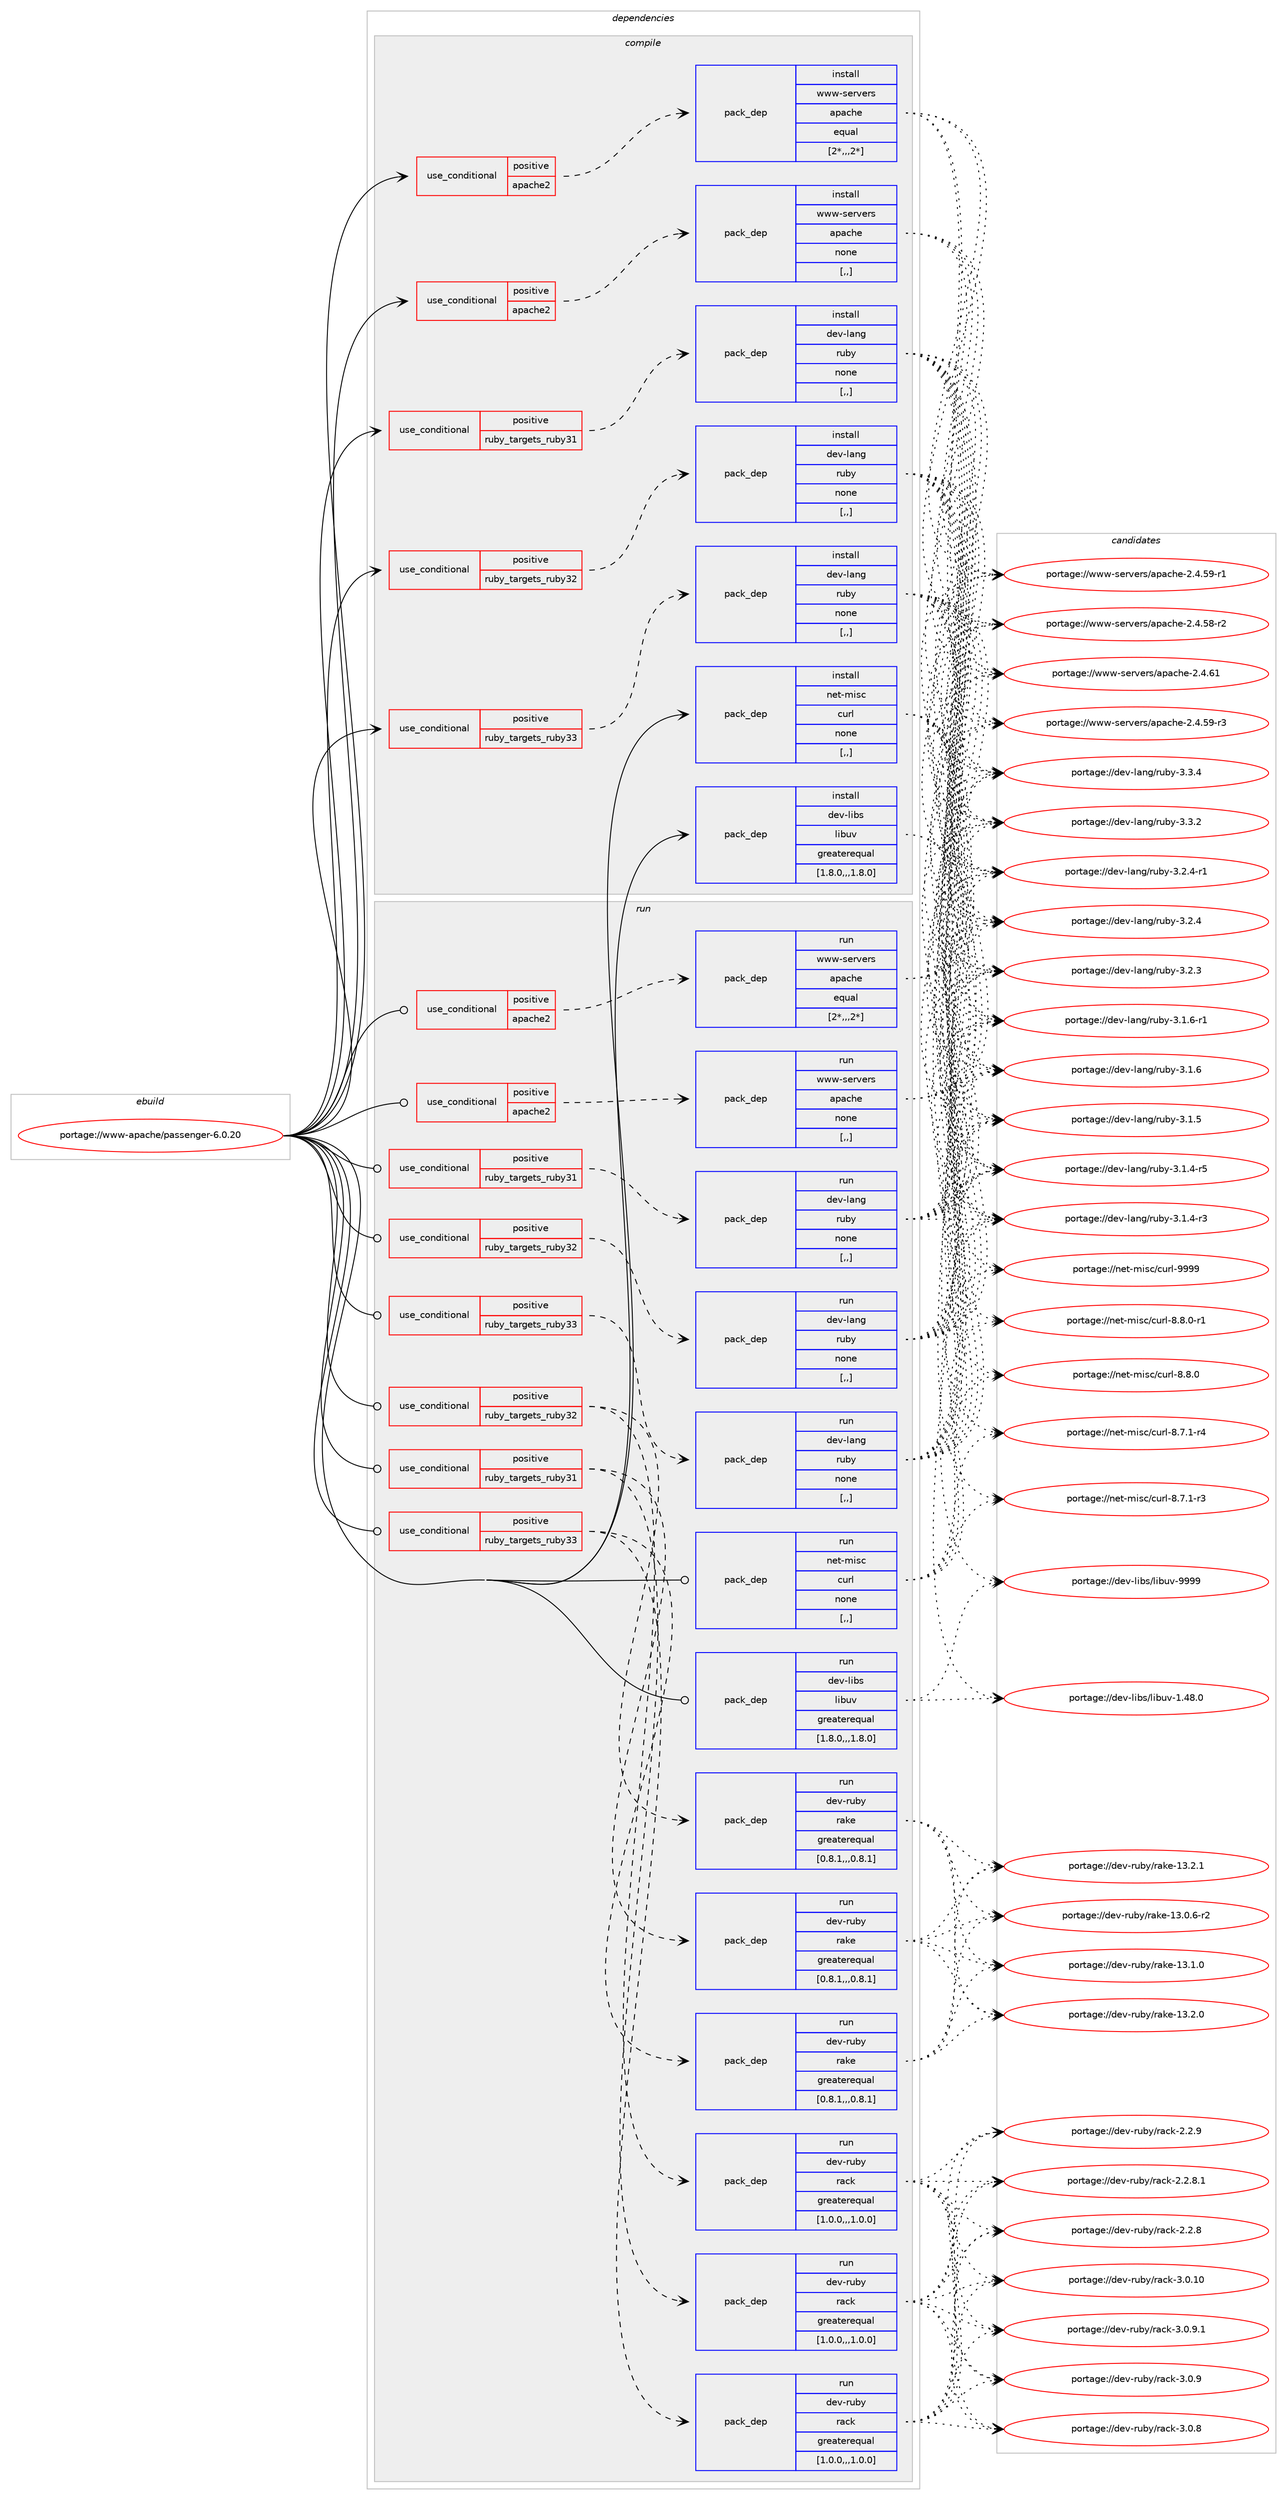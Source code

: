 digraph prolog {

# *************
# Graph options
# *************

newrank=true;
concentrate=true;
compound=true;
graph [rankdir=LR,fontname=Helvetica,fontsize=10,ranksep=1.5];#, ranksep=2.5, nodesep=0.2];
edge  [arrowhead=vee];
node  [fontname=Helvetica,fontsize=10];

# **********
# The ebuild
# **********

subgraph cluster_leftcol {
color=gray;
label=<<i>ebuild</i>>;
id [label="portage://www-apache/passenger-6.0.20", color=red, width=4, href="../www-apache/passenger-6.0.20.svg"];
}

# ****************
# The dependencies
# ****************

subgraph cluster_midcol {
color=gray;
label=<<i>dependencies</i>>;
subgraph cluster_compile {
fillcolor="#eeeeee";
style=filled;
label=<<i>compile</i>>;
subgraph cond118125 {
dependency443407 [label=<<TABLE BORDER="0" CELLBORDER="1" CELLSPACING="0" CELLPADDING="4"><TR><TD ROWSPAN="3" CELLPADDING="10">use_conditional</TD></TR><TR><TD>positive</TD></TR><TR><TD>apache2</TD></TR></TABLE>>, shape=none, color=red];
subgraph pack322036 {
dependency443408 [label=<<TABLE BORDER="0" CELLBORDER="1" CELLSPACING="0" CELLPADDING="4" WIDTH="220"><TR><TD ROWSPAN="6" CELLPADDING="30">pack_dep</TD></TR><TR><TD WIDTH="110">install</TD></TR><TR><TD>www-servers</TD></TR><TR><TD>apache</TD></TR><TR><TD>equal</TD></TR><TR><TD>[2*,,,2*]</TD></TR></TABLE>>, shape=none, color=blue];
}
dependency443407:e -> dependency443408:w [weight=20,style="dashed",arrowhead="vee"];
}
id:e -> dependency443407:w [weight=20,style="solid",arrowhead="vee"];
subgraph cond118126 {
dependency443409 [label=<<TABLE BORDER="0" CELLBORDER="1" CELLSPACING="0" CELLPADDING="4"><TR><TD ROWSPAN="3" CELLPADDING="10">use_conditional</TD></TR><TR><TD>positive</TD></TR><TR><TD>apache2</TD></TR></TABLE>>, shape=none, color=red];
subgraph pack322037 {
dependency443410 [label=<<TABLE BORDER="0" CELLBORDER="1" CELLSPACING="0" CELLPADDING="4" WIDTH="220"><TR><TD ROWSPAN="6" CELLPADDING="30">pack_dep</TD></TR><TR><TD WIDTH="110">install</TD></TR><TR><TD>www-servers</TD></TR><TR><TD>apache</TD></TR><TR><TD>none</TD></TR><TR><TD>[,,]</TD></TR></TABLE>>, shape=none, color=blue];
}
dependency443409:e -> dependency443410:w [weight=20,style="dashed",arrowhead="vee"];
}
id:e -> dependency443409:w [weight=20,style="solid",arrowhead="vee"];
subgraph cond118127 {
dependency443411 [label=<<TABLE BORDER="0" CELLBORDER="1" CELLSPACING="0" CELLPADDING="4"><TR><TD ROWSPAN="3" CELLPADDING="10">use_conditional</TD></TR><TR><TD>positive</TD></TR><TR><TD>ruby_targets_ruby31</TD></TR></TABLE>>, shape=none, color=red];
subgraph pack322038 {
dependency443412 [label=<<TABLE BORDER="0" CELLBORDER="1" CELLSPACING="0" CELLPADDING="4" WIDTH="220"><TR><TD ROWSPAN="6" CELLPADDING="30">pack_dep</TD></TR><TR><TD WIDTH="110">install</TD></TR><TR><TD>dev-lang</TD></TR><TR><TD>ruby</TD></TR><TR><TD>none</TD></TR><TR><TD>[,,]</TD></TR></TABLE>>, shape=none, color=blue];
}
dependency443411:e -> dependency443412:w [weight=20,style="dashed",arrowhead="vee"];
}
id:e -> dependency443411:w [weight=20,style="solid",arrowhead="vee"];
subgraph cond118128 {
dependency443413 [label=<<TABLE BORDER="0" CELLBORDER="1" CELLSPACING="0" CELLPADDING="4"><TR><TD ROWSPAN="3" CELLPADDING="10">use_conditional</TD></TR><TR><TD>positive</TD></TR><TR><TD>ruby_targets_ruby32</TD></TR></TABLE>>, shape=none, color=red];
subgraph pack322039 {
dependency443414 [label=<<TABLE BORDER="0" CELLBORDER="1" CELLSPACING="0" CELLPADDING="4" WIDTH="220"><TR><TD ROWSPAN="6" CELLPADDING="30">pack_dep</TD></TR><TR><TD WIDTH="110">install</TD></TR><TR><TD>dev-lang</TD></TR><TR><TD>ruby</TD></TR><TR><TD>none</TD></TR><TR><TD>[,,]</TD></TR></TABLE>>, shape=none, color=blue];
}
dependency443413:e -> dependency443414:w [weight=20,style="dashed",arrowhead="vee"];
}
id:e -> dependency443413:w [weight=20,style="solid",arrowhead="vee"];
subgraph cond118129 {
dependency443415 [label=<<TABLE BORDER="0" CELLBORDER="1" CELLSPACING="0" CELLPADDING="4"><TR><TD ROWSPAN="3" CELLPADDING="10">use_conditional</TD></TR><TR><TD>positive</TD></TR><TR><TD>ruby_targets_ruby33</TD></TR></TABLE>>, shape=none, color=red];
subgraph pack322040 {
dependency443416 [label=<<TABLE BORDER="0" CELLBORDER="1" CELLSPACING="0" CELLPADDING="4" WIDTH="220"><TR><TD ROWSPAN="6" CELLPADDING="30">pack_dep</TD></TR><TR><TD WIDTH="110">install</TD></TR><TR><TD>dev-lang</TD></TR><TR><TD>ruby</TD></TR><TR><TD>none</TD></TR><TR><TD>[,,]</TD></TR></TABLE>>, shape=none, color=blue];
}
dependency443415:e -> dependency443416:w [weight=20,style="dashed",arrowhead="vee"];
}
id:e -> dependency443415:w [weight=20,style="solid",arrowhead="vee"];
subgraph pack322041 {
dependency443417 [label=<<TABLE BORDER="0" CELLBORDER="1" CELLSPACING="0" CELLPADDING="4" WIDTH="220"><TR><TD ROWSPAN="6" CELLPADDING="30">pack_dep</TD></TR><TR><TD WIDTH="110">install</TD></TR><TR><TD>dev-libs</TD></TR><TR><TD>libuv</TD></TR><TR><TD>greaterequal</TD></TR><TR><TD>[1.8.0,,,1.8.0]</TD></TR></TABLE>>, shape=none, color=blue];
}
id:e -> dependency443417:w [weight=20,style="solid",arrowhead="vee"];
subgraph pack322042 {
dependency443418 [label=<<TABLE BORDER="0" CELLBORDER="1" CELLSPACING="0" CELLPADDING="4" WIDTH="220"><TR><TD ROWSPAN="6" CELLPADDING="30">pack_dep</TD></TR><TR><TD WIDTH="110">install</TD></TR><TR><TD>net-misc</TD></TR><TR><TD>curl</TD></TR><TR><TD>none</TD></TR><TR><TD>[,,]</TD></TR></TABLE>>, shape=none, color=blue];
}
id:e -> dependency443418:w [weight=20,style="solid",arrowhead="vee"];
}
subgraph cluster_compileandrun {
fillcolor="#eeeeee";
style=filled;
label=<<i>compile and run</i>>;
}
subgraph cluster_run {
fillcolor="#eeeeee";
style=filled;
label=<<i>run</i>>;
subgraph cond118130 {
dependency443419 [label=<<TABLE BORDER="0" CELLBORDER="1" CELLSPACING="0" CELLPADDING="4"><TR><TD ROWSPAN="3" CELLPADDING="10">use_conditional</TD></TR><TR><TD>positive</TD></TR><TR><TD>apache2</TD></TR></TABLE>>, shape=none, color=red];
subgraph pack322043 {
dependency443420 [label=<<TABLE BORDER="0" CELLBORDER="1" CELLSPACING="0" CELLPADDING="4" WIDTH="220"><TR><TD ROWSPAN="6" CELLPADDING="30">pack_dep</TD></TR><TR><TD WIDTH="110">run</TD></TR><TR><TD>www-servers</TD></TR><TR><TD>apache</TD></TR><TR><TD>equal</TD></TR><TR><TD>[2*,,,2*]</TD></TR></TABLE>>, shape=none, color=blue];
}
dependency443419:e -> dependency443420:w [weight=20,style="dashed",arrowhead="vee"];
}
id:e -> dependency443419:w [weight=20,style="solid",arrowhead="odot"];
subgraph cond118131 {
dependency443421 [label=<<TABLE BORDER="0" CELLBORDER="1" CELLSPACING="0" CELLPADDING="4"><TR><TD ROWSPAN="3" CELLPADDING="10">use_conditional</TD></TR><TR><TD>positive</TD></TR><TR><TD>apache2</TD></TR></TABLE>>, shape=none, color=red];
subgraph pack322044 {
dependency443422 [label=<<TABLE BORDER="0" CELLBORDER="1" CELLSPACING="0" CELLPADDING="4" WIDTH="220"><TR><TD ROWSPAN="6" CELLPADDING="30">pack_dep</TD></TR><TR><TD WIDTH="110">run</TD></TR><TR><TD>www-servers</TD></TR><TR><TD>apache</TD></TR><TR><TD>none</TD></TR><TR><TD>[,,]</TD></TR></TABLE>>, shape=none, color=blue];
}
dependency443421:e -> dependency443422:w [weight=20,style="dashed",arrowhead="vee"];
}
id:e -> dependency443421:w [weight=20,style="solid",arrowhead="odot"];
subgraph cond118132 {
dependency443423 [label=<<TABLE BORDER="0" CELLBORDER="1" CELLSPACING="0" CELLPADDING="4"><TR><TD ROWSPAN="3" CELLPADDING="10">use_conditional</TD></TR><TR><TD>positive</TD></TR><TR><TD>ruby_targets_ruby31</TD></TR></TABLE>>, shape=none, color=red];
subgraph pack322045 {
dependency443424 [label=<<TABLE BORDER="0" CELLBORDER="1" CELLSPACING="0" CELLPADDING="4" WIDTH="220"><TR><TD ROWSPAN="6" CELLPADDING="30">pack_dep</TD></TR><TR><TD WIDTH="110">run</TD></TR><TR><TD>dev-lang</TD></TR><TR><TD>ruby</TD></TR><TR><TD>none</TD></TR><TR><TD>[,,]</TD></TR></TABLE>>, shape=none, color=blue];
}
dependency443423:e -> dependency443424:w [weight=20,style="dashed",arrowhead="vee"];
}
id:e -> dependency443423:w [weight=20,style="solid",arrowhead="odot"];
subgraph cond118133 {
dependency443425 [label=<<TABLE BORDER="0" CELLBORDER="1" CELLSPACING="0" CELLPADDING="4"><TR><TD ROWSPAN="3" CELLPADDING="10">use_conditional</TD></TR><TR><TD>positive</TD></TR><TR><TD>ruby_targets_ruby31</TD></TR></TABLE>>, shape=none, color=red];
subgraph pack322046 {
dependency443426 [label=<<TABLE BORDER="0" CELLBORDER="1" CELLSPACING="0" CELLPADDING="4" WIDTH="220"><TR><TD ROWSPAN="6" CELLPADDING="30">pack_dep</TD></TR><TR><TD WIDTH="110">run</TD></TR><TR><TD>dev-ruby</TD></TR><TR><TD>rack</TD></TR><TR><TD>greaterequal</TD></TR><TR><TD>[1.0.0,,,1.0.0]</TD></TR></TABLE>>, shape=none, color=blue];
}
dependency443425:e -> dependency443426:w [weight=20,style="dashed",arrowhead="vee"];
subgraph pack322047 {
dependency443427 [label=<<TABLE BORDER="0" CELLBORDER="1" CELLSPACING="0" CELLPADDING="4" WIDTH="220"><TR><TD ROWSPAN="6" CELLPADDING="30">pack_dep</TD></TR><TR><TD WIDTH="110">run</TD></TR><TR><TD>dev-ruby</TD></TR><TR><TD>rake</TD></TR><TR><TD>greaterequal</TD></TR><TR><TD>[0.8.1,,,0.8.1]</TD></TR></TABLE>>, shape=none, color=blue];
}
dependency443425:e -> dependency443427:w [weight=20,style="dashed",arrowhead="vee"];
}
id:e -> dependency443425:w [weight=20,style="solid",arrowhead="odot"];
subgraph cond118134 {
dependency443428 [label=<<TABLE BORDER="0" CELLBORDER="1" CELLSPACING="0" CELLPADDING="4"><TR><TD ROWSPAN="3" CELLPADDING="10">use_conditional</TD></TR><TR><TD>positive</TD></TR><TR><TD>ruby_targets_ruby32</TD></TR></TABLE>>, shape=none, color=red];
subgraph pack322048 {
dependency443429 [label=<<TABLE BORDER="0" CELLBORDER="1" CELLSPACING="0" CELLPADDING="4" WIDTH="220"><TR><TD ROWSPAN="6" CELLPADDING="30">pack_dep</TD></TR><TR><TD WIDTH="110">run</TD></TR><TR><TD>dev-lang</TD></TR><TR><TD>ruby</TD></TR><TR><TD>none</TD></TR><TR><TD>[,,]</TD></TR></TABLE>>, shape=none, color=blue];
}
dependency443428:e -> dependency443429:w [weight=20,style="dashed",arrowhead="vee"];
}
id:e -> dependency443428:w [weight=20,style="solid",arrowhead="odot"];
subgraph cond118135 {
dependency443430 [label=<<TABLE BORDER="0" CELLBORDER="1" CELLSPACING="0" CELLPADDING="4"><TR><TD ROWSPAN="3" CELLPADDING="10">use_conditional</TD></TR><TR><TD>positive</TD></TR><TR><TD>ruby_targets_ruby32</TD></TR></TABLE>>, shape=none, color=red];
subgraph pack322049 {
dependency443431 [label=<<TABLE BORDER="0" CELLBORDER="1" CELLSPACING="0" CELLPADDING="4" WIDTH="220"><TR><TD ROWSPAN="6" CELLPADDING="30">pack_dep</TD></TR><TR><TD WIDTH="110">run</TD></TR><TR><TD>dev-ruby</TD></TR><TR><TD>rack</TD></TR><TR><TD>greaterequal</TD></TR><TR><TD>[1.0.0,,,1.0.0]</TD></TR></TABLE>>, shape=none, color=blue];
}
dependency443430:e -> dependency443431:w [weight=20,style="dashed",arrowhead="vee"];
subgraph pack322050 {
dependency443432 [label=<<TABLE BORDER="0" CELLBORDER="1" CELLSPACING="0" CELLPADDING="4" WIDTH="220"><TR><TD ROWSPAN="6" CELLPADDING="30">pack_dep</TD></TR><TR><TD WIDTH="110">run</TD></TR><TR><TD>dev-ruby</TD></TR><TR><TD>rake</TD></TR><TR><TD>greaterequal</TD></TR><TR><TD>[0.8.1,,,0.8.1]</TD></TR></TABLE>>, shape=none, color=blue];
}
dependency443430:e -> dependency443432:w [weight=20,style="dashed",arrowhead="vee"];
}
id:e -> dependency443430:w [weight=20,style="solid",arrowhead="odot"];
subgraph cond118136 {
dependency443433 [label=<<TABLE BORDER="0" CELLBORDER="1" CELLSPACING="0" CELLPADDING="4"><TR><TD ROWSPAN="3" CELLPADDING="10">use_conditional</TD></TR><TR><TD>positive</TD></TR><TR><TD>ruby_targets_ruby33</TD></TR></TABLE>>, shape=none, color=red];
subgraph pack322051 {
dependency443434 [label=<<TABLE BORDER="0" CELLBORDER="1" CELLSPACING="0" CELLPADDING="4" WIDTH="220"><TR><TD ROWSPAN="6" CELLPADDING="30">pack_dep</TD></TR><TR><TD WIDTH="110">run</TD></TR><TR><TD>dev-lang</TD></TR><TR><TD>ruby</TD></TR><TR><TD>none</TD></TR><TR><TD>[,,]</TD></TR></TABLE>>, shape=none, color=blue];
}
dependency443433:e -> dependency443434:w [weight=20,style="dashed",arrowhead="vee"];
}
id:e -> dependency443433:w [weight=20,style="solid",arrowhead="odot"];
subgraph cond118137 {
dependency443435 [label=<<TABLE BORDER="0" CELLBORDER="1" CELLSPACING="0" CELLPADDING="4"><TR><TD ROWSPAN="3" CELLPADDING="10">use_conditional</TD></TR><TR><TD>positive</TD></TR><TR><TD>ruby_targets_ruby33</TD></TR></TABLE>>, shape=none, color=red];
subgraph pack322052 {
dependency443436 [label=<<TABLE BORDER="0" CELLBORDER="1" CELLSPACING="0" CELLPADDING="4" WIDTH="220"><TR><TD ROWSPAN="6" CELLPADDING="30">pack_dep</TD></TR><TR><TD WIDTH="110">run</TD></TR><TR><TD>dev-ruby</TD></TR><TR><TD>rack</TD></TR><TR><TD>greaterequal</TD></TR><TR><TD>[1.0.0,,,1.0.0]</TD></TR></TABLE>>, shape=none, color=blue];
}
dependency443435:e -> dependency443436:w [weight=20,style="dashed",arrowhead="vee"];
subgraph pack322053 {
dependency443437 [label=<<TABLE BORDER="0" CELLBORDER="1" CELLSPACING="0" CELLPADDING="4" WIDTH="220"><TR><TD ROWSPAN="6" CELLPADDING="30">pack_dep</TD></TR><TR><TD WIDTH="110">run</TD></TR><TR><TD>dev-ruby</TD></TR><TR><TD>rake</TD></TR><TR><TD>greaterequal</TD></TR><TR><TD>[0.8.1,,,0.8.1]</TD></TR></TABLE>>, shape=none, color=blue];
}
dependency443435:e -> dependency443437:w [weight=20,style="dashed",arrowhead="vee"];
}
id:e -> dependency443435:w [weight=20,style="solid",arrowhead="odot"];
subgraph pack322054 {
dependency443438 [label=<<TABLE BORDER="0" CELLBORDER="1" CELLSPACING="0" CELLPADDING="4" WIDTH="220"><TR><TD ROWSPAN="6" CELLPADDING="30">pack_dep</TD></TR><TR><TD WIDTH="110">run</TD></TR><TR><TD>dev-libs</TD></TR><TR><TD>libuv</TD></TR><TR><TD>greaterequal</TD></TR><TR><TD>[1.8.0,,,1.8.0]</TD></TR></TABLE>>, shape=none, color=blue];
}
id:e -> dependency443438:w [weight=20,style="solid",arrowhead="odot"];
subgraph pack322055 {
dependency443439 [label=<<TABLE BORDER="0" CELLBORDER="1" CELLSPACING="0" CELLPADDING="4" WIDTH="220"><TR><TD ROWSPAN="6" CELLPADDING="30">pack_dep</TD></TR><TR><TD WIDTH="110">run</TD></TR><TR><TD>net-misc</TD></TR><TR><TD>curl</TD></TR><TR><TD>none</TD></TR><TR><TD>[,,]</TD></TR></TABLE>>, shape=none, color=blue];
}
id:e -> dependency443439:w [weight=20,style="solid",arrowhead="odot"];
}
}

# **************
# The candidates
# **************

subgraph cluster_choices {
rank=same;
color=gray;
label=<<i>candidates</i>>;

subgraph choice322036 {
color=black;
nodesep=1;
choice119119119451151011141181011141154797112979910410145504652465449 [label="portage://www-servers/apache-2.4.61", color=red, width=4,href="../www-servers/apache-2.4.61.svg"];
choice1191191194511510111411810111411547971129799104101455046524653574511451 [label="portage://www-servers/apache-2.4.59-r3", color=red, width=4,href="../www-servers/apache-2.4.59-r3.svg"];
choice1191191194511510111411810111411547971129799104101455046524653574511449 [label="portage://www-servers/apache-2.4.59-r1", color=red, width=4,href="../www-servers/apache-2.4.59-r1.svg"];
choice1191191194511510111411810111411547971129799104101455046524653564511450 [label="portage://www-servers/apache-2.4.58-r2", color=red, width=4,href="../www-servers/apache-2.4.58-r2.svg"];
dependency443408:e -> choice119119119451151011141181011141154797112979910410145504652465449:w [style=dotted,weight="100"];
dependency443408:e -> choice1191191194511510111411810111411547971129799104101455046524653574511451:w [style=dotted,weight="100"];
dependency443408:e -> choice1191191194511510111411810111411547971129799104101455046524653574511449:w [style=dotted,weight="100"];
dependency443408:e -> choice1191191194511510111411810111411547971129799104101455046524653564511450:w [style=dotted,weight="100"];
}
subgraph choice322037 {
color=black;
nodesep=1;
choice119119119451151011141181011141154797112979910410145504652465449 [label="portage://www-servers/apache-2.4.61", color=red, width=4,href="../www-servers/apache-2.4.61.svg"];
choice1191191194511510111411810111411547971129799104101455046524653574511451 [label="portage://www-servers/apache-2.4.59-r3", color=red, width=4,href="../www-servers/apache-2.4.59-r3.svg"];
choice1191191194511510111411810111411547971129799104101455046524653574511449 [label="portage://www-servers/apache-2.4.59-r1", color=red, width=4,href="../www-servers/apache-2.4.59-r1.svg"];
choice1191191194511510111411810111411547971129799104101455046524653564511450 [label="portage://www-servers/apache-2.4.58-r2", color=red, width=4,href="../www-servers/apache-2.4.58-r2.svg"];
dependency443410:e -> choice119119119451151011141181011141154797112979910410145504652465449:w [style=dotted,weight="100"];
dependency443410:e -> choice1191191194511510111411810111411547971129799104101455046524653574511451:w [style=dotted,weight="100"];
dependency443410:e -> choice1191191194511510111411810111411547971129799104101455046524653574511449:w [style=dotted,weight="100"];
dependency443410:e -> choice1191191194511510111411810111411547971129799104101455046524653564511450:w [style=dotted,weight="100"];
}
subgraph choice322038 {
color=black;
nodesep=1;
choice10010111845108971101034711411798121455146514652 [label="portage://dev-lang/ruby-3.3.4", color=red, width=4,href="../dev-lang/ruby-3.3.4.svg"];
choice10010111845108971101034711411798121455146514650 [label="portage://dev-lang/ruby-3.3.2", color=red, width=4,href="../dev-lang/ruby-3.3.2.svg"];
choice100101118451089711010347114117981214551465046524511449 [label="portage://dev-lang/ruby-3.2.4-r1", color=red, width=4,href="../dev-lang/ruby-3.2.4-r1.svg"];
choice10010111845108971101034711411798121455146504652 [label="portage://dev-lang/ruby-3.2.4", color=red, width=4,href="../dev-lang/ruby-3.2.4.svg"];
choice10010111845108971101034711411798121455146504651 [label="portage://dev-lang/ruby-3.2.3", color=red, width=4,href="../dev-lang/ruby-3.2.3.svg"];
choice100101118451089711010347114117981214551464946544511449 [label="portage://dev-lang/ruby-3.1.6-r1", color=red, width=4,href="../dev-lang/ruby-3.1.6-r1.svg"];
choice10010111845108971101034711411798121455146494654 [label="portage://dev-lang/ruby-3.1.6", color=red, width=4,href="../dev-lang/ruby-3.1.6.svg"];
choice10010111845108971101034711411798121455146494653 [label="portage://dev-lang/ruby-3.1.5", color=red, width=4,href="../dev-lang/ruby-3.1.5.svg"];
choice100101118451089711010347114117981214551464946524511453 [label="portage://dev-lang/ruby-3.1.4-r5", color=red, width=4,href="../dev-lang/ruby-3.1.4-r5.svg"];
choice100101118451089711010347114117981214551464946524511451 [label="portage://dev-lang/ruby-3.1.4-r3", color=red, width=4,href="../dev-lang/ruby-3.1.4-r3.svg"];
dependency443412:e -> choice10010111845108971101034711411798121455146514652:w [style=dotted,weight="100"];
dependency443412:e -> choice10010111845108971101034711411798121455146514650:w [style=dotted,weight="100"];
dependency443412:e -> choice100101118451089711010347114117981214551465046524511449:w [style=dotted,weight="100"];
dependency443412:e -> choice10010111845108971101034711411798121455146504652:w [style=dotted,weight="100"];
dependency443412:e -> choice10010111845108971101034711411798121455146504651:w [style=dotted,weight="100"];
dependency443412:e -> choice100101118451089711010347114117981214551464946544511449:w [style=dotted,weight="100"];
dependency443412:e -> choice10010111845108971101034711411798121455146494654:w [style=dotted,weight="100"];
dependency443412:e -> choice10010111845108971101034711411798121455146494653:w [style=dotted,weight="100"];
dependency443412:e -> choice100101118451089711010347114117981214551464946524511453:w [style=dotted,weight="100"];
dependency443412:e -> choice100101118451089711010347114117981214551464946524511451:w [style=dotted,weight="100"];
}
subgraph choice322039 {
color=black;
nodesep=1;
choice10010111845108971101034711411798121455146514652 [label="portage://dev-lang/ruby-3.3.4", color=red, width=4,href="../dev-lang/ruby-3.3.4.svg"];
choice10010111845108971101034711411798121455146514650 [label="portage://dev-lang/ruby-3.3.2", color=red, width=4,href="../dev-lang/ruby-3.3.2.svg"];
choice100101118451089711010347114117981214551465046524511449 [label="portage://dev-lang/ruby-3.2.4-r1", color=red, width=4,href="../dev-lang/ruby-3.2.4-r1.svg"];
choice10010111845108971101034711411798121455146504652 [label="portage://dev-lang/ruby-3.2.4", color=red, width=4,href="../dev-lang/ruby-3.2.4.svg"];
choice10010111845108971101034711411798121455146504651 [label="portage://dev-lang/ruby-3.2.3", color=red, width=4,href="../dev-lang/ruby-3.2.3.svg"];
choice100101118451089711010347114117981214551464946544511449 [label="portage://dev-lang/ruby-3.1.6-r1", color=red, width=4,href="../dev-lang/ruby-3.1.6-r1.svg"];
choice10010111845108971101034711411798121455146494654 [label="portage://dev-lang/ruby-3.1.6", color=red, width=4,href="../dev-lang/ruby-3.1.6.svg"];
choice10010111845108971101034711411798121455146494653 [label="portage://dev-lang/ruby-3.1.5", color=red, width=4,href="../dev-lang/ruby-3.1.5.svg"];
choice100101118451089711010347114117981214551464946524511453 [label="portage://dev-lang/ruby-3.1.4-r5", color=red, width=4,href="../dev-lang/ruby-3.1.4-r5.svg"];
choice100101118451089711010347114117981214551464946524511451 [label="portage://dev-lang/ruby-3.1.4-r3", color=red, width=4,href="../dev-lang/ruby-3.1.4-r3.svg"];
dependency443414:e -> choice10010111845108971101034711411798121455146514652:w [style=dotted,weight="100"];
dependency443414:e -> choice10010111845108971101034711411798121455146514650:w [style=dotted,weight="100"];
dependency443414:e -> choice100101118451089711010347114117981214551465046524511449:w [style=dotted,weight="100"];
dependency443414:e -> choice10010111845108971101034711411798121455146504652:w [style=dotted,weight="100"];
dependency443414:e -> choice10010111845108971101034711411798121455146504651:w [style=dotted,weight="100"];
dependency443414:e -> choice100101118451089711010347114117981214551464946544511449:w [style=dotted,weight="100"];
dependency443414:e -> choice10010111845108971101034711411798121455146494654:w [style=dotted,weight="100"];
dependency443414:e -> choice10010111845108971101034711411798121455146494653:w [style=dotted,weight="100"];
dependency443414:e -> choice100101118451089711010347114117981214551464946524511453:w [style=dotted,weight="100"];
dependency443414:e -> choice100101118451089711010347114117981214551464946524511451:w [style=dotted,weight="100"];
}
subgraph choice322040 {
color=black;
nodesep=1;
choice10010111845108971101034711411798121455146514652 [label="portage://dev-lang/ruby-3.3.4", color=red, width=4,href="../dev-lang/ruby-3.3.4.svg"];
choice10010111845108971101034711411798121455146514650 [label="portage://dev-lang/ruby-3.3.2", color=red, width=4,href="../dev-lang/ruby-3.3.2.svg"];
choice100101118451089711010347114117981214551465046524511449 [label="portage://dev-lang/ruby-3.2.4-r1", color=red, width=4,href="../dev-lang/ruby-3.2.4-r1.svg"];
choice10010111845108971101034711411798121455146504652 [label="portage://dev-lang/ruby-3.2.4", color=red, width=4,href="../dev-lang/ruby-3.2.4.svg"];
choice10010111845108971101034711411798121455146504651 [label="portage://dev-lang/ruby-3.2.3", color=red, width=4,href="../dev-lang/ruby-3.2.3.svg"];
choice100101118451089711010347114117981214551464946544511449 [label="portage://dev-lang/ruby-3.1.6-r1", color=red, width=4,href="../dev-lang/ruby-3.1.6-r1.svg"];
choice10010111845108971101034711411798121455146494654 [label="portage://dev-lang/ruby-3.1.6", color=red, width=4,href="../dev-lang/ruby-3.1.6.svg"];
choice10010111845108971101034711411798121455146494653 [label="portage://dev-lang/ruby-3.1.5", color=red, width=4,href="../dev-lang/ruby-3.1.5.svg"];
choice100101118451089711010347114117981214551464946524511453 [label="portage://dev-lang/ruby-3.1.4-r5", color=red, width=4,href="../dev-lang/ruby-3.1.4-r5.svg"];
choice100101118451089711010347114117981214551464946524511451 [label="portage://dev-lang/ruby-3.1.4-r3", color=red, width=4,href="../dev-lang/ruby-3.1.4-r3.svg"];
dependency443416:e -> choice10010111845108971101034711411798121455146514652:w [style=dotted,weight="100"];
dependency443416:e -> choice10010111845108971101034711411798121455146514650:w [style=dotted,weight="100"];
dependency443416:e -> choice100101118451089711010347114117981214551465046524511449:w [style=dotted,weight="100"];
dependency443416:e -> choice10010111845108971101034711411798121455146504652:w [style=dotted,weight="100"];
dependency443416:e -> choice10010111845108971101034711411798121455146504651:w [style=dotted,weight="100"];
dependency443416:e -> choice100101118451089711010347114117981214551464946544511449:w [style=dotted,weight="100"];
dependency443416:e -> choice10010111845108971101034711411798121455146494654:w [style=dotted,weight="100"];
dependency443416:e -> choice10010111845108971101034711411798121455146494653:w [style=dotted,weight="100"];
dependency443416:e -> choice100101118451089711010347114117981214551464946524511453:w [style=dotted,weight="100"];
dependency443416:e -> choice100101118451089711010347114117981214551464946524511451:w [style=dotted,weight="100"];
}
subgraph choice322041 {
color=black;
nodesep=1;
choice100101118451081059811547108105981171184557575757 [label="portage://dev-libs/libuv-9999", color=red, width=4,href="../dev-libs/libuv-9999.svg"];
choice1001011184510810598115471081059811711845494652564648 [label="portage://dev-libs/libuv-1.48.0", color=red, width=4,href="../dev-libs/libuv-1.48.0.svg"];
dependency443417:e -> choice100101118451081059811547108105981171184557575757:w [style=dotted,weight="100"];
dependency443417:e -> choice1001011184510810598115471081059811711845494652564648:w [style=dotted,weight="100"];
}
subgraph choice322042 {
color=black;
nodesep=1;
choice110101116451091051159947991171141084557575757 [label="portage://net-misc/curl-9999", color=red, width=4,href="../net-misc/curl-9999.svg"];
choice110101116451091051159947991171141084556465646484511449 [label="portage://net-misc/curl-8.8.0-r1", color=red, width=4,href="../net-misc/curl-8.8.0-r1.svg"];
choice11010111645109105115994799117114108455646564648 [label="portage://net-misc/curl-8.8.0", color=red, width=4,href="../net-misc/curl-8.8.0.svg"];
choice110101116451091051159947991171141084556465546494511452 [label="portage://net-misc/curl-8.7.1-r4", color=red, width=4,href="../net-misc/curl-8.7.1-r4.svg"];
choice110101116451091051159947991171141084556465546494511451 [label="portage://net-misc/curl-8.7.1-r3", color=red, width=4,href="../net-misc/curl-8.7.1-r3.svg"];
dependency443418:e -> choice110101116451091051159947991171141084557575757:w [style=dotted,weight="100"];
dependency443418:e -> choice110101116451091051159947991171141084556465646484511449:w [style=dotted,weight="100"];
dependency443418:e -> choice11010111645109105115994799117114108455646564648:w [style=dotted,weight="100"];
dependency443418:e -> choice110101116451091051159947991171141084556465546494511452:w [style=dotted,weight="100"];
dependency443418:e -> choice110101116451091051159947991171141084556465546494511451:w [style=dotted,weight="100"];
}
subgraph choice322043 {
color=black;
nodesep=1;
choice119119119451151011141181011141154797112979910410145504652465449 [label="portage://www-servers/apache-2.4.61", color=red, width=4,href="../www-servers/apache-2.4.61.svg"];
choice1191191194511510111411810111411547971129799104101455046524653574511451 [label="portage://www-servers/apache-2.4.59-r3", color=red, width=4,href="../www-servers/apache-2.4.59-r3.svg"];
choice1191191194511510111411810111411547971129799104101455046524653574511449 [label="portage://www-servers/apache-2.4.59-r1", color=red, width=4,href="../www-servers/apache-2.4.59-r1.svg"];
choice1191191194511510111411810111411547971129799104101455046524653564511450 [label="portage://www-servers/apache-2.4.58-r2", color=red, width=4,href="../www-servers/apache-2.4.58-r2.svg"];
dependency443420:e -> choice119119119451151011141181011141154797112979910410145504652465449:w [style=dotted,weight="100"];
dependency443420:e -> choice1191191194511510111411810111411547971129799104101455046524653574511451:w [style=dotted,weight="100"];
dependency443420:e -> choice1191191194511510111411810111411547971129799104101455046524653574511449:w [style=dotted,weight="100"];
dependency443420:e -> choice1191191194511510111411810111411547971129799104101455046524653564511450:w [style=dotted,weight="100"];
}
subgraph choice322044 {
color=black;
nodesep=1;
choice119119119451151011141181011141154797112979910410145504652465449 [label="portage://www-servers/apache-2.4.61", color=red, width=4,href="../www-servers/apache-2.4.61.svg"];
choice1191191194511510111411810111411547971129799104101455046524653574511451 [label="portage://www-servers/apache-2.4.59-r3", color=red, width=4,href="../www-servers/apache-2.4.59-r3.svg"];
choice1191191194511510111411810111411547971129799104101455046524653574511449 [label="portage://www-servers/apache-2.4.59-r1", color=red, width=4,href="../www-servers/apache-2.4.59-r1.svg"];
choice1191191194511510111411810111411547971129799104101455046524653564511450 [label="portage://www-servers/apache-2.4.58-r2", color=red, width=4,href="../www-servers/apache-2.4.58-r2.svg"];
dependency443422:e -> choice119119119451151011141181011141154797112979910410145504652465449:w [style=dotted,weight="100"];
dependency443422:e -> choice1191191194511510111411810111411547971129799104101455046524653574511451:w [style=dotted,weight="100"];
dependency443422:e -> choice1191191194511510111411810111411547971129799104101455046524653574511449:w [style=dotted,weight="100"];
dependency443422:e -> choice1191191194511510111411810111411547971129799104101455046524653564511450:w [style=dotted,weight="100"];
}
subgraph choice322045 {
color=black;
nodesep=1;
choice10010111845108971101034711411798121455146514652 [label="portage://dev-lang/ruby-3.3.4", color=red, width=4,href="../dev-lang/ruby-3.3.4.svg"];
choice10010111845108971101034711411798121455146514650 [label="portage://dev-lang/ruby-3.3.2", color=red, width=4,href="../dev-lang/ruby-3.3.2.svg"];
choice100101118451089711010347114117981214551465046524511449 [label="portage://dev-lang/ruby-3.2.4-r1", color=red, width=4,href="../dev-lang/ruby-3.2.4-r1.svg"];
choice10010111845108971101034711411798121455146504652 [label="portage://dev-lang/ruby-3.2.4", color=red, width=4,href="../dev-lang/ruby-3.2.4.svg"];
choice10010111845108971101034711411798121455146504651 [label="portage://dev-lang/ruby-3.2.3", color=red, width=4,href="../dev-lang/ruby-3.2.3.svg"];
choice100101118451089711010347114117981214551464946544511449 [label="portage://dev-lang/ruby-3.1.6-r1", color=red, width=4,href="../dev-lang/ruby-3.1.6-r1.svg"];
choice10010111845108971101034711411798121455146494654 [label="portage://dev-lang/ruby-3.1.6", color=red, width=4,href="../dev-lang/ruby-3.1.6.svg"];
choice10010111845108971101034711411798121455146494653 [label="portage://dev-lang/ruby-3.1.5", color=red, width=4,href="../dev-lang/ruby-3.1.5.svg"];
choice100101118451089711010347114117981214551464946524511453 [label="portage://dev-lang/ruby-3.1.4-r5", color=red, width=4,href="../dev-lang/ruby-3.1.4-r5.svg"];
choice100101118451089711010347114117981214551464946524511451 [label="portage://dev-lang/ruby-3.1.4-r3", color=red, width=4,href="../dev-lang/ruby-3.1.4-r3.svg"];
dependency443424:e -> choice10010111845108971101034711411798121455146514652:w [style=dotted,weight="100"];
dependency443424:e -> choice10010111845108971101034711411798121455146514650:w [style=dotted,weight="100"];
dependency443424:e -> choice100101118451089711010347114117981214551465046524511449:w [style=dotted,weight="100"];
dependency443424:e -> choice10010111845108971101034711411798121455146504652:w [style=dotted,weight="100"];
dependency443424:e -> choice10010111845108971101034711411798121455146504651:w [style=dotted,weight="100"];
dependency443424:e -> choice100101118451089711010347114117981214551464946544511449:w [style=dotted,weight="100"];
dependency443424:e -> choice10010111845108971101034711411798121455146494654:w [style=dotted,weight="100"];
dependency443424:e -> choice10010111845108971101034711411798121455146494653:w [style=dotted,weight="100"];
dependency443424:e -> choice100101118451089711010347114117981214551464946524511453:w [style=dotted,weight="100"];
dependency443424:e -> choice100101118451089711010347114117981214551464946524511451:w [style=dotted,weight="100"];
}
subgraph choice322046 {
color=black;
nodesep=1;
choice100101118451141179812147114979910745514648464948 [label="portage://dev-ruby/rack-3.0.10", color=red, width=4,href="../dev-ruby/rack-3.0.10.svg"];
choice10010111845114117981214711497991074551464846574649 [label="portage://dev-ruby/rack-3.0.9.1", color=red, width=4,href="../dev-ruby/rack-3.0.9.1.svg"];
choice1001011184511411798121471149799107455146484657 [label="portage://dev-ruby/rack-3.0.9", color=red, width=4,href="../dev-ruby/rack-3.0.9.svg"];
choice1001011184511411798121471149799107455146484656 [label="portage://dev-ruby/rack-3.0.8", color=red, width=4,href="../dev-ruby/rack-3.0.8.svg"];
choice1001011184511411798121471149799107455046504657 [label="portage://dev-ruby/rack-2.2.9", color=red, width=4,href="../dev-ruby/rack-2.2.9.svg"];
choice10010111845114117981214711497991074550465046564649 [label="portage://dev-ruby/rack-2.2.8.1", color=red, width=4,href="../dev-ruby/rack-2.2.8.1.svg"];
choice1001011184511411798121471149799107455046504656 [label="portage://dev-ruby/rack-2.2.8", color=red, width=4,href="../dev-ruby/rack-2.2.8.svg"];
dependency443426:e -> choice100101118451141179812147114979910745514648464948:w [style=dotted,weight="100"];
dependency443426:e -> choice10010111845114117981214711497991074551464846574649:w [style=dotted,weight="100"];
dependency443426:e -> choice1001011184511411798121471149799107455146484657:w [style=dotted,weight="100"];
dependency443426:e -> choice1001011184511411798121471149799107455146484656:w [style=dotted,weight="100"];
dependency443426:e -> choice1001011184511411798121471149799107455046504657:w [style=dotted,weight="100"];
dependency443426:e -> choice10010111845114117981214711497991074550465046564649:w [style=dotted,weight="100"];
dependency443426:e -> choice1001011184511411798121471149799107455046504656:w [style=dotted,weight="100"];
}
subgraph choice322047 {
color=black;
nodesep=1;
choice1001011184511411798121471149710710145495146504649 [label="portage://dev-ruby/rake-13.2.1", color=red, width=4,href="../dev-ruby/rake-13.2.1.svg"];
choice1001011184511411798121471149710710145495146504648 [label="portage://dev-ruby/rake-13.2.0", color=red, width=4,href="../dev-ruby/rake-13.2.0.svg"];
choice1001011184511411798121471149710710145495146494648 [label="portage://dev-ruby/rake-13.1.0", color=red, width=4,href="../dev-ruby/rake-13.1.0.svg"];
choice10010111845114117981214711497107101454951464846544511450 [label="portage://dev-ruby/rake-13.0.6-r2", color=red, width=4,href="../dev-ruby/rake-13.0.6-r2.svg"];
dependency443427:e -> choice1001011184511411798121471149710710145495146504649:w [style=dotted,weight="100"];
dependency443427:e -> choice1001011184511411798121471149710710145495146504648:w [style=dotted,weight="100"];
dependency443427:e -> choice1001011184511411798121471149710710145495146494648:w [style=dotted,weight="100"];
dependency443427:e -> choice10010111845114117981214711497107101454951464846544511450:w [style=dotted,weight="100"];
}
subgraph choice322048 {
color=black;
nodesep=1;
choice10010111845108971101034711411798121455146514652 [label="portage://dev-lang/ruby-3.3.4", color=red, width=4,href="../dev-lang/ruby-3.3.4.svg"];
choice10010111845108971101034711411798121455146514650 [label="portage://dev-lang/ruby-3.3.2", color=red, width=4,href="../dev-lang/ruby-3.3.2.svg"];
choice100101118451089711010347114117981214551465046524511449 [label="portage://dev-lang/ruby-3.2.4-r1", color=red, width=4,href="../dev-lang/ruby-3.2.4-r1.svg"];
choice10010111845108971101034711411798121455146504652 [label="portage://dev-lang/ruby-3.2.4", color=red, width=4,href="../dev-lang/ruby-3.2.4.svg"];
choice10010111845108971101034711411798121455146504651 [label="portage://dev-lang/ruby-3.2.3", color=red, width=4,href="../dev-lang/ruby-3.2.3.svg"];
choice100101118451089711010347114117981214551464946544511449 [label="portage://dev-lang/ruby-3.1.6-r1", color=red, width=4,href="../dev-lang/ruby-3.1.6-r1.svg"];
choice10010111845108971101034711411798121455146494654 [label="portage://dev-lang/ruby-3.1.6", color=red, width=4,href="../dev-lang/ruby-3.1.6.svg"];
choice10010111845108971101034711411798121455146494653 [label="portage://dev-lang/ruby-3.1.5", color=red, width=4,href="../dev-lang/ruby-3.1.5.svg"];
choice100101118451089711010347114117981214551464946524511453 [label="portage://dev-lang/ruby-3.1.4-r5", color=red, width=4,href="../dev-lang/ruby-3.1.4-r5.svg"];
choice100101118451089711010347114117981214551464946524511451 [label="portage://dev-lang/ruby-3.1.4-r3", color=red, width=4,href="../dev-lang/ruby-3.1.4-r3.svg"];
dependency443429:e -> choice10010111845108971101034711411798121455146514652:w [style=dotted,weight="100"];
dependency443429:e -> choice10010111845108971101034711411798121455146514650:w [style=dotted,weight="100"];
dependency443429:e -> choice100101118451089711010347114117981214551465046524511449:w [style=dotted,weight="100"];
dependency443429:e -> choice10010111845108971101034711411798121455146504652:w [style=dotted,weight="100"];
dependency443429:e -> choice10010111845108971101034711411798121455146504651:w [style=dotted,weight="100"];
dependency443429:e -> choice100101118451089711010347114117981214551464946544511449:w [style=dotted,weight="100"];
dependency443429:e -> choice10010111845108971101034711411798121455146494654:w [style=dotted,weight="100"];
dependency443429:e -> choice10010111845108971101034711411798121455146494653:w [style=dotted,weight="100"];
dependency443429:e -> choice100101118451089711010347114117981214551464946524511453:w [style=dotted,weight="100"];
dependency443429:e -> choice100101118451089711010347114117981214551464946524511451:w [style=dotted,weight="100"];
}
subgraph choice322049 {
color=black;
nodesep=1;
choice100101118451141179812147114979910745514648464948 [label="portage://dev-ruby/rack-3.0.10", color=red, width=4,href="../dev-ruby/rack-3.0.10.svg"];
choice10010111845114117981214711497991074551464846574649 [label="portage://dev-ruby/rack-3.0.9.1", color=red, width=4,href="../dev-ruby/rack-3.0.9.1.svg"];
choice1001011184511411798121471149799107455146484657 [label="portage://dev-ruby/rack-3.0.9", color=red, width=4,href="../dev-ruby/rack-3.0.9.svg"];
choice1001011184511411798121471149799107455146484656 [label="portage://dev-ruby/rack-3.0.8", color=red, width=4,href="../dev-ruby/rack-3.0.8.svg"];
choice1001011184511411798121471149799107455046504657 [label="portage://dev-ruby/rack-2.2.9", color=red, width=4,href="../dev-ruby/rack-2.2.9.svg"];
choice10010111845114117981214711497991074550465046564649 [label="portage://dev-ruby/rack-2.2.8.1", color=red, width=4,href="../dev-ruby/rack-2.2.8.1.svg"];
choice1001011184511411798121471149799107455046504656 [label="portage://dev-ruby/rack-2.2.8", color=red, width=4,href="../dev-ruby/rack-2.2.8.svg"];
dependency443431:e -> choice100101118451141179812147114979910745514648464948:w [style=dotted,weight="100"];
dependency443431:e -> choice10010111845114117981214711497991074551464846574649:w [style=dotted,weight="100"];
dependency443431:e -> choice1001011184511411798121471149799107455146484657:w [style=dotted,weight="100"];
dependency443431:e -> choice1001011184511411798121471149799107455146484656:w [style=dotted,weight="100"];
dependency443431:e -> choice1001011184511411798121471149799107455046504657:w [style=dotted,weight="100"];
dependency443431:e -> choice10010111845114117981214711497991074550465046564649:w [style=dotted,weight="100"];
dependency443431:e -> choice1001011184511411798121471149799107455046504656:w [style=dotted,weight="100"];
}
subgraph choice322050 {
color=black;
nodesep=1;
choice1001011184511411798121471149710710145495146504649 [label="portage://dev-ruby/rake-13.2.1", color=red, width=4,href="../dev-ruby/rake-13.2.1.svg"];
choice1001011184511411798121471149710710145495146504648 [label="portage://dev-ruby/rake-13.2.0", color=red, width=4,href="../dev-ruby/rake-13.2.0.svg"];
choice1001011184511411798121471149710710145495146494648 [label="portage://dev-ruby/rake-13.1.0", color=red, width=4,href="../dev-ruby/rake-13.1.0.svg"];
choice10010111845114117981214711497107101454951464846544511450 [label="portage://dev-ruby/rake-13.0.6-r2", color=red, width=4,href="../dev-ruby/rake-13.0.6-r2.svg"];
dependency443432:e -> choice1001011184511411798121471149710710145495146504649:w [style=dotted,weight="100"];
dependency443432:e -> choice1001011184511411798121471149710710145495146504648:w [style=dotted,weight="100"];
dependency443432:e -> choice1001011184511411798121471149710710145495146494648:w [style=dotted,weight="100"];
dependency443432:e -> choice10010111845114117981214711497107101454951464846544511450:w [style=dotted,weight="100"];
}
subgraph choice322051 {
color=black;
nodesep=1;
choice10010111845108971101034711411798121455146514652 [label="portage://dev-lang/ruby-3.3.4", color=red, width=4,href="../dev-lang/ruby-3.3.4.svg"];
choice10010111845108971101034711411798121455146514650 [label="portage://dev-lang/ruby-3.3.2", color=red, width=4,href="../dev-lang/ruby-3.3.2.svg"];
choice100101118451089711010347114117981214551465046524511449 [label="portage://dev-lang/ruby-3.2.4-r1", color=red, width=4,href="../dev-lang/ruby-3.2.4-r1.svg"];
choice10010111845108971101034711411798121455146504652 [label="portage://dev-lang/ruby-3.2.4", color=red, width=4,href="../dev-lang/ruby-3.2.4.svg"];
choice10010111845108971101034711411798121455146504651 [label="portage://dev-lang/ruby-3.2.3", color=red, width=4,href="../dev-lang/ruby-3.2.3.svg"];
choice100101118451089711010347114117981214551464946544511449 [label="portage://dev-lang/ruby-3.1.6-r1", color=red, width=4,href="../dev-lang/ruby-3.1.6-r1.svg"];
choice10010111845108971101034711411798121455146494654 [label="portage://dev-lang/ruby-3.1.6", color=red, width=4,href="../dev-lang/ruby-3.1.6.svg"];
choice10010111845108971101034711411798121455146494653 [label="portage://dev-lang/ruby-3.1.5", color=red, width=4,href="../dev-lang/ruby-3.1.5.svg"];
choice100101118451089711010347114117981214551464946524511453 [label="portage://dev-lang/ruby-3.1.4-r5", color=red, width=4,href="../dev-lang/ruby-3.1.4-r5.svg"];
choice100101118451089711010347114117981214551464946524511451 [label="portage://dev-lang/ruby-3.1.4-r3", color=red, width=4,href="../dev-lang/ruby-3.1.4-r3.svg"];
dependency443434:e -> choice10010111845108971101034711411798121455146514652:w [style=dotted,weight="100"];
dependency443434:e -> choice10010111845108971101034711411798121455146514650:w [style=dotted,weight="100"];
dependency443434:e -> choice100101118451089711010347114117981214551465046524511449:w [style=dotted,weight="100"];
dependency443434:e -> choice10010111845108971101034711411798121455146504652:w [style=dotted,weight="100"];
dependency443434:e -> choice10010111845108971101034711411798121455146504651:w [style=dotted,weight="100"];
dependency443434:e -> choice100101118451089711010347114117981214551464946544511449:w [style=dotted,weight="100"];
dependency443434:e -> choice10010111845108971101034711411798121455146494654:w [style=dotted,weight="100"];
dependency443434:e -> choice10010111845108971101034711411798121455146494653:w [style=dotted,weight="100"];
dependency443434:e -> choice100101118451089711010347114117981214551464946524511453:w [style=dotted,weight="100"];
dependency443434:e -> choice100101118451089711010347114117981214551464946524511451:w [style=dotted,weight="100"];
}
subgraph choice322052 {
color=black;
nodesep=1;
choice100101118451141179812147114979910745514648464948 [label="portage://dev-ruby/rack-3.0.10", color=red, width=4,href="../dev-ruby/rack-3.0.10.svg"];
choice10010111845114117981214711497991074551464846574649 [label="portage://dev-ruby/rack-3.0.9.1", color=red, width=4,href="../dev-ruby/rack-3.0.9.1.svg"];
choice1001011184511411798121471149799107455146484657 [label="portage://dev-ruby/rack-3.0.9", color=red, width=4,href="../dev-ruby/rack-3.0.9.svg"];
choice1001011184511411798121471149799107455146484656 [label="portage://dev-ruby/rack-3.0.8", color=red, width=4,href="../dev-ruby/rack-3.0.8.svg"];
choice1001011184511411798121471149799107455046504657 [label="portage://dev-ruby/rack-2.2.9", color=red, width=4,href="../dev-ruby/rack-2.2.9.svg"];
choice10010111845114117981214711497991074550465046564649 [label="portage://dev-ruby/rack-2.2.8.1", color=red, width=4,href="../dev-ruby/rack-2.2.8.1.svg"];
choice1001011184511411798121471149799107455046504656 [label="portage://dev-ruby/rack-2.2.8", color=red, width=4,href="../dev-ruby/rack-2.2.8.svg"];
dependency443436:e -> choice100101118451141179812147114979910745514648464948:w [style=dotted,weight="100"];
dependency443436:e -> choice10010111845114117981214711497991074551464846574649:w [style=dotted,weight="100"];
dependency443436:e -> choice1001011184511411798121471149799107455146484657:w [style=dotted,weight="100"];
dependency443436:e -> choice1001011184511411798121471149799107455146484656:w [style=dotted,weight="100"];
dependency443436:e -> choice1001011184511411798121471149799107455046504657:w [style=dotted,weight="100"];
dependency443436:e -> choice10010111845114117981214711497991074550465046564649:w [style=dotted,weight="100"];
dependency443436:e -> choice1001011184511411798121471149799107455046504656:w [style=dotted,weight="100"];
}
subgraph choice322053 {
color=black;
nodesep=1;
choice1001011184511411798121471149710710145495146504649 [label="portage://dev-ruby/rake-13.2.1", color=red, width=4,href="../dev-ruby/rake-13.2.1.svg"];
choice1001011184511411798121471149710710145495146504648 [label="portage://dev-ruby/rake-13.2.0", color=red, width=4,href="../dev-ruby/rake-13.2.0.svg"];
choice1001011184511411798121471149710710145495146494648 [label="portage://dev-ruby/rake-13.1.0", color=red, width=4,href="../dev-ruby/rake-13.1.0.svg"];
choice10010111845114117981214711497107101454951464846544511450 [label="portage://dev-ruby/rake-13.0.6-r2", color=red, width=4,href="../dev-ruby/rake-13.0.6-r2.svg"];
dependency443437:e -> choice1001011184511411798121471149710710145495146504649:w [style=dotted,weight="100"];
dependency443437:e -> choice1001011184511411798121471149710710145495146504648:w [style=dotted,weight="100"];
dependency443437:e -> choice1001011184511411798121471149710710145495146494648:w [style=dotted,weight="100"];
dependency443437:e -> choice10010111845114117981214711497107101454951464846544511450:w [style=dotted,weight="100"];
}
subgraph choice322054 {
color=black;
nodesep=1;
choice100101118451081059811547108105981171184557575757 [label="portage://dev-libs/libuv-9999", color=red, width=4,href="../dev-libs/libuv-9999.svg"];
choice1001011184510810598115471081059811711845494652564648 [label="portage://dev-libs/libuv-1.48.0", color=red, width=4,href="../dev-libs/libuv-1.48.0.svg"];
dependency443438:e -> choice100101118451081059811547108105981171184557575757:w [style=dotted,weight="100"];
dependency443438:e -> choice1001011184510810598115471081059811711845494652564648:w [style=dotted,weight="100"];
}
subgraph choice322055 {
color=black;
nodesep=1;
choice110101116451091051159947991171141084557575757 [label="portage://net-misc/curl-9999", color=red, width=4,href="../net-misc/curl-9999.svg"];
choice110101116451091051159947991171141084556465646484511449 [label="portage://net-misc/curl-8.8.0-r1", color=red, width=4,href="../net-misc/curl-8.8.0-r1.svg"];
choice11010111645109105115994799117114108455646564648 [label="portage://net-misc/curl-8.8.0", color=red, width=4,href="../net-misc/curl-8.8.0.svg"];
choice110101116451091051159947991171141084556465546494511452 [label="portage://net-misc/curl-8.7.1-r4", color=red, width=4,href="../net-misc/curl-8.7.1-r4.svg"];
choice110101116451091051159947991171141084556465546494511451 [label="portage://net-misc/curl-8.7.1-r3", color=red, width=4,href="../net-misc/curl-8.7.1-r3.svg"];
dependency443439:e -> choice110101116451091051159947991171141084557575757:w [style=dotted,weight="100"];
dependency443439:e -> choice110101116451091051159947991171141084556465646484511449:w [style=dotted,weight="100"];
dependency443439:e -> choice11010111645109105115994799117114108455646564648:w [style=dotted,weight="100"];
dependency443439:e -> choice110101116451091051159947991171141084556465546494511452:w [style=dotted,weight="100"];
dependency443439:e -> choice110101116451091051159947991171141084556465546494511451:w [style=dotted,weight="100"];
}
}

}
